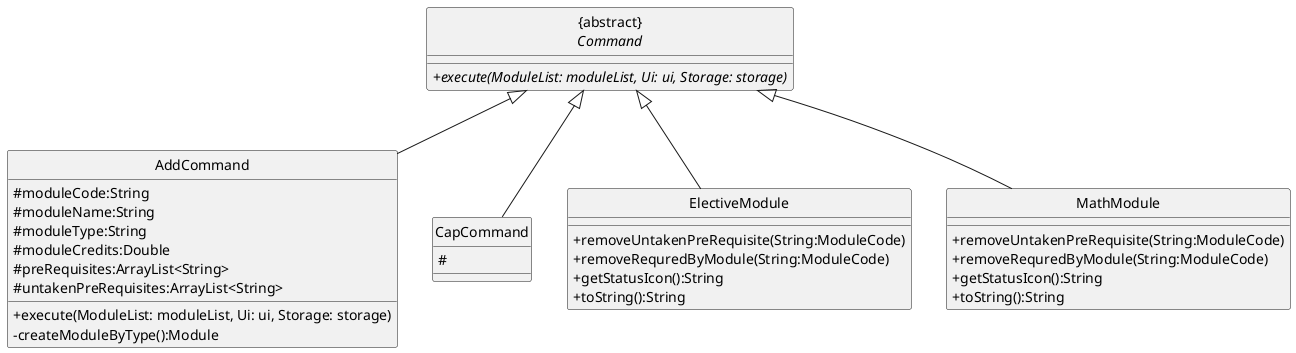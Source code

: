 @startuml

hide circle
skinparam classAttributeIconSize 0

class "{abstract}\n<i>Command" {
    +<i>execute(ModuleList: moduleList, Ui: ui, Storage: storage)
}

class "AddCommand" {
    #moduleCode:String
    #moduleName:String
    #moduleType:String
    #moduleCredits:Double
    #preRequisites:ArrayList<String>
    #untakenPreRequisites:ArrayList<String>
    +execute(ModuleList: moduleList, Ui: ui, Storage: storage)
    -createModuleByType():Module
}

class "CapCommand" {
    #

}

class "ElectiveModule" {
    +removeUntakenPreRequisite(String:ModuleCode)
    +removeRequredByModule(String:ModuleCode)
    +getStatusIcon():String
    +toString():String
}

class "MathModule" {
    +removeUntakenPreRequisite(String:ModuleCode)
    +removeRequredByModule(String:ModuleCode)
    +getStatusIcon():String
    +toString():String
}

"{abstract}\n<i>Command" <|-- "AddCommand"
"{abstract}\n<i>Command" <|-- "CapCommand"
"{abstract}\n<i>Command" <|-- "ElectiveModule"
"{abstract}\n<i>Command" <|-- "MathModule"

@enduml